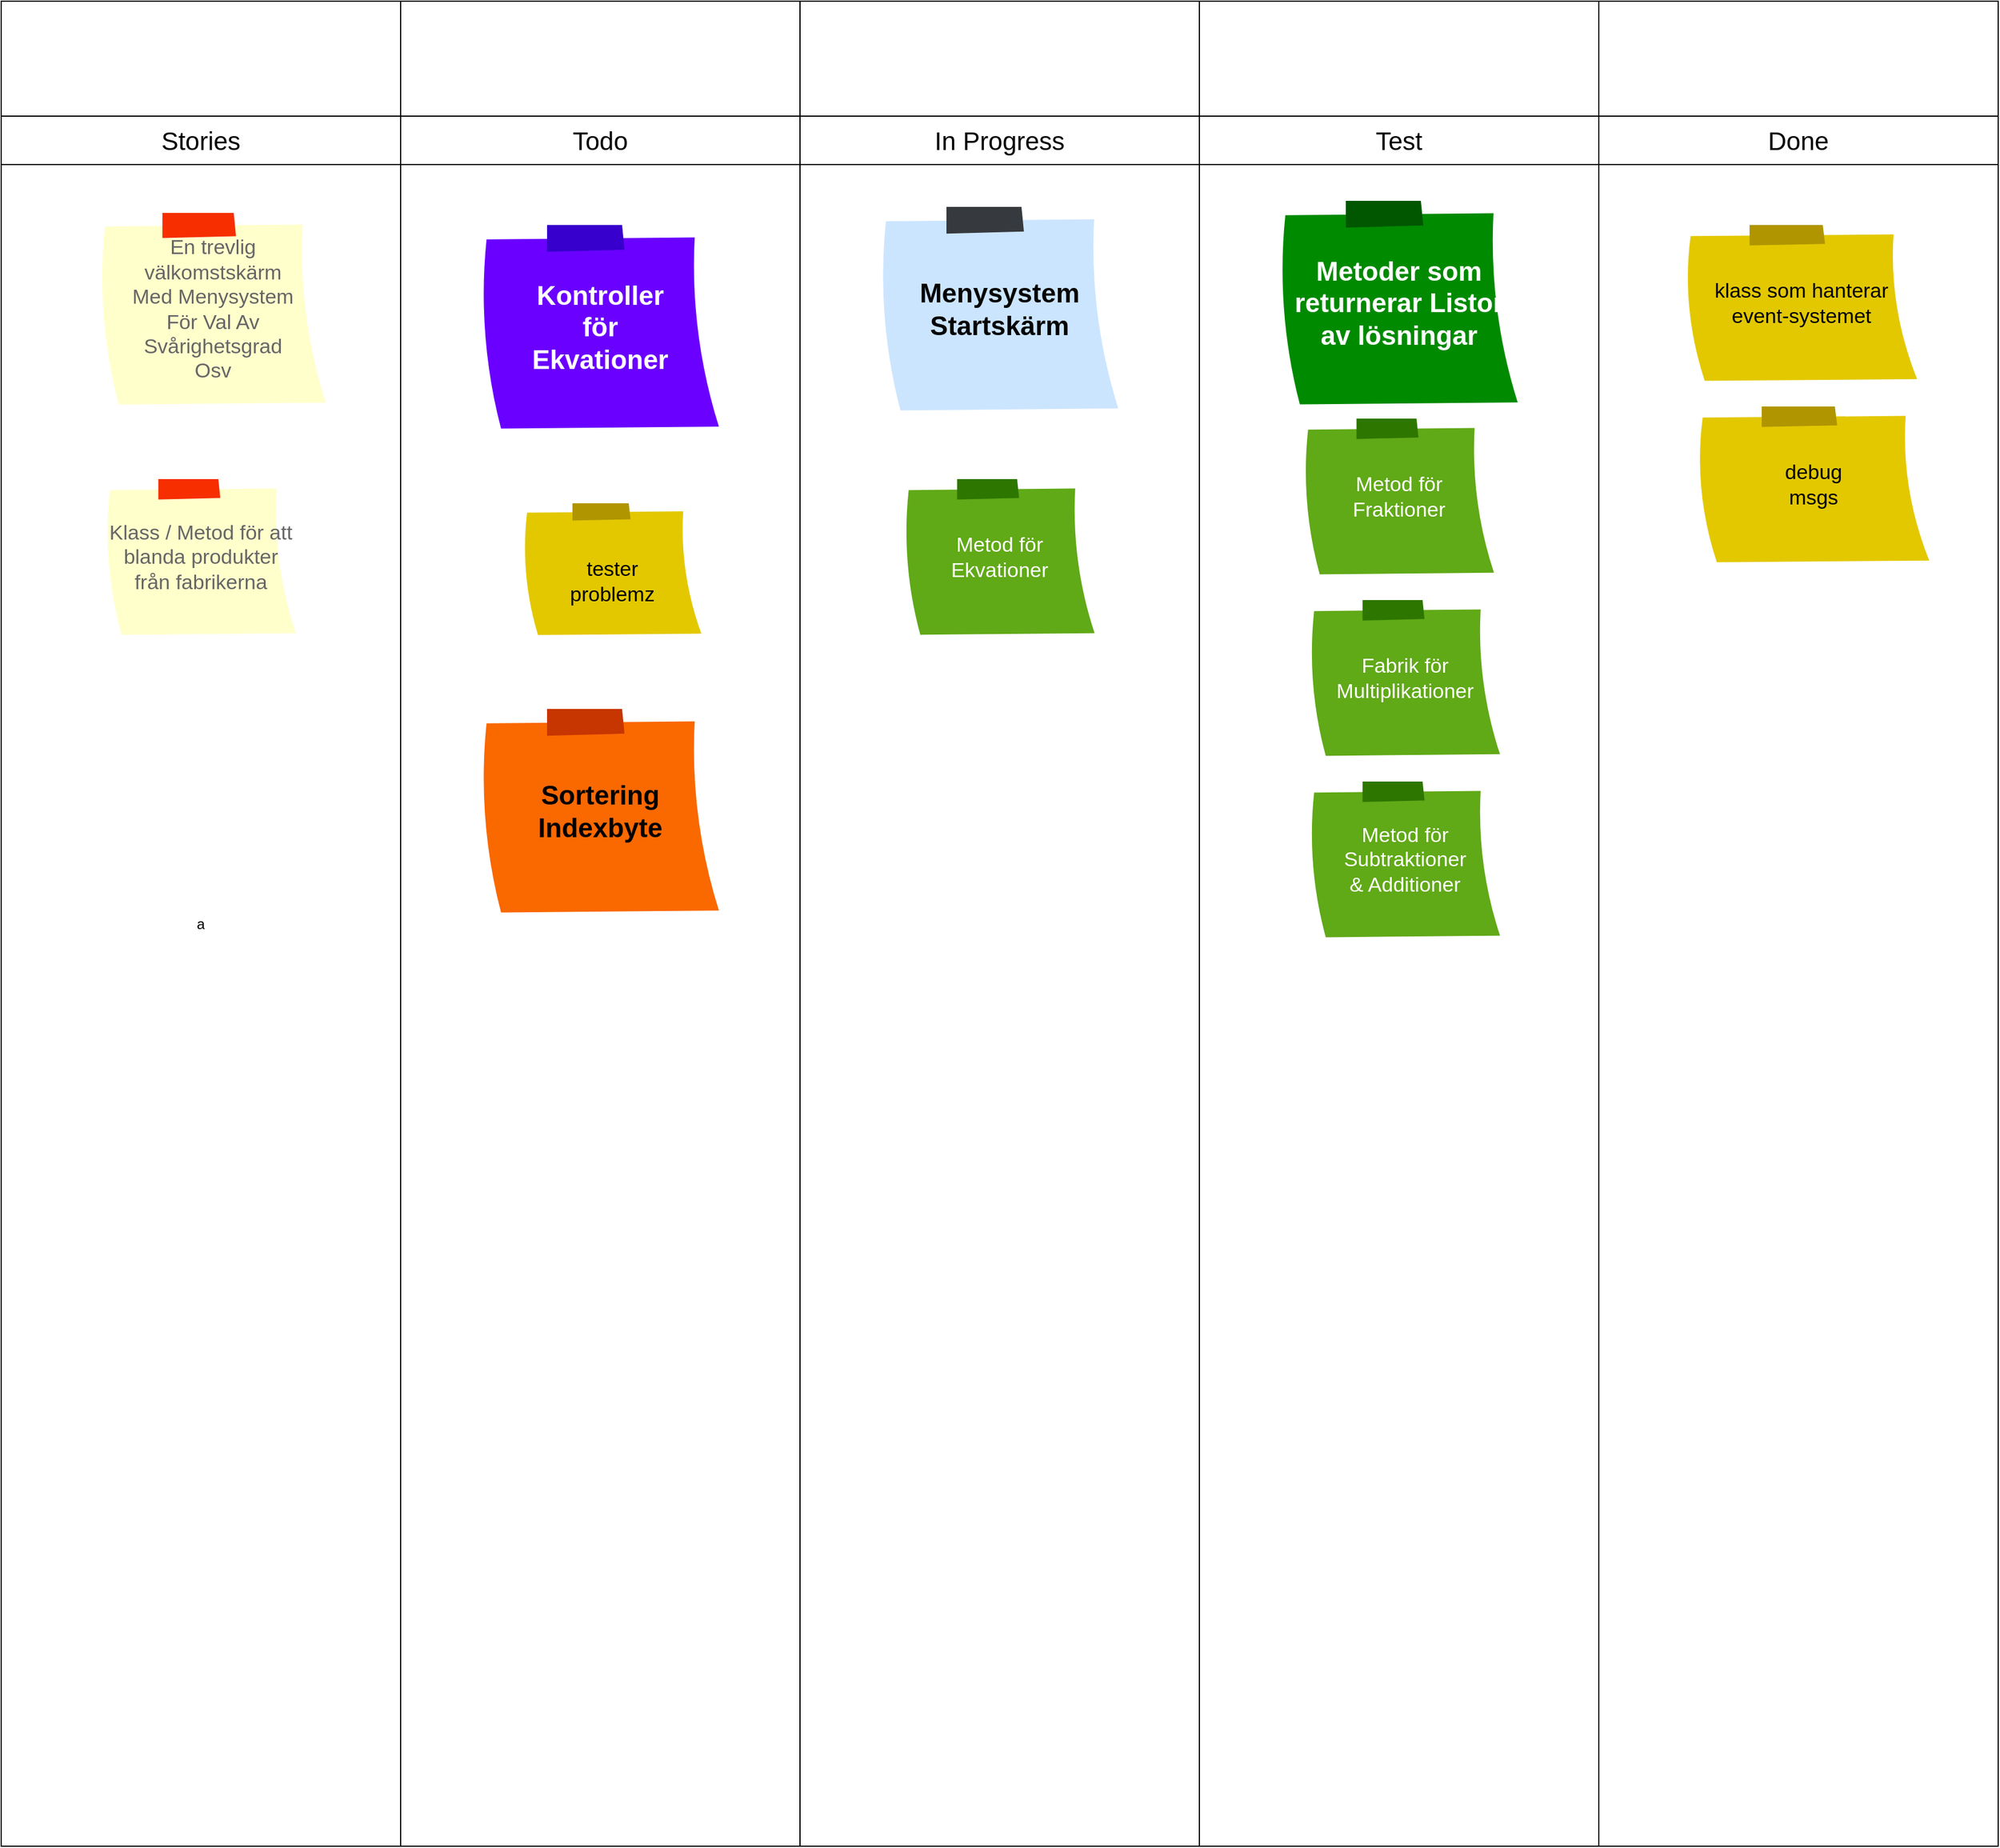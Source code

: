 <mxfile>
    <diagram id="UZQWn7GGHZrxWEEOcVtW" name="Page-1">
        <mxGraphModel dx="690" dy="1700" grid="1" gridSize="10" guides="1" tooltips="1" connect="1" arrows="1" fold="1" page="1" pageScale="1" pageWidth="827" pageHeight="1169" math="0" shadow="0">
            <root>
                <mxCell id="0"/>
                <mxCell id="1" parent="0"/>
                <mxCell id="2" value="" style="shape=table;startSize=0;container=1;collapsible=0;childLayout=tableLayout;" parent="1" vertex="1">
                    <mxGeometry y="-95" width="1650" height="1525" as="geometry"/>
                </mxCell>
                <mxCell id="3" value="" style="shape=partialRectangle;collapsible=0;dropTarget=0;pointerEvents=0;fillColor=none;top=0;left=0;bottom=0;right=0;points=[[0,0.5],[1,0.5]];portConstraint=eastwest;" parent="2" vertex="1">
                    <mxGeometry width="1650" height="1525" as="geometry"/>
                </mxCell>
                <mxCell id="4" value="a" style="shape=partialRectangle;html=1;whiteSpace=wrap;connectable=0;overflow=hidden;fillColor=none;top=0;left=0;bottom=0;right=0;pointerEvents=1;" parent="3" vertex="1">
                    <mxGeometry width="330" height="1525" as="geometry">
                        <mxRectangle width="330" height="1525" as="alternateBounds"/>
                    </mxGeometry>
                </mxCell>
                <mxCell id="5" value="" style="shape=partialRectangle;html=1;whiteSpace=wrap;connectable=0;overflow=hidden;fillColor=none;top=0;left=0;bottom=0;right=0;pointerEvents=1;" parent="3" vertex="1">
                    <mxGeometry x="330" width="330" height="1525" as="geometry">
                        <mxRectangle width="330" height="1525" as="alternateBounds"/>
                    </mxGeometry>
                </mxCell>
                <mxCell id="6" value="" style="shape=partialRectangle;html=1;whiteSpace=wrap;connectable=0;overflow=hidden;fillColor=none;top=0;left=0;bottom=0;right=0;pointerEvents=1;" parent="3" vertex="1">
                    <mxGeometry x="660" width="330" height="1525" as="geometry">
                        <mxRectangle width="330" height="1525" as="alternateBounds"/>
                    </mxGeometry>
                </mxCell>
                <mxCell id="7" value="" style="shape=partialRectangle;html=1;whiteSpace=wrap;connectable=0;overflow=hidden;fillColor=none;top=0;left=0;bottom=0;right=0;pointerEvents=1;" parent="3" vertex="1">
                    <mxGeometry x="990" width="330" height="1525" as="geometry">
                        <mxRectangle width="330" height="1525" as="alternateBounds"/>
                    </mxGeometry>
                </mxCell>
                <mxCell id="8" value="" style="shape=partialRectangle;html=1;whiteSpace=wrap;connectable=0;overflow=hidden;fillColor=none;top=0;left=0;bottom=0;right=0;pointerEvents=1;" parent="3" vertex="1">
                    <mxGeometry x="1320" width="330" height="1525" as="geometry">
                        <mxRectangle width="330" height="1525" as="alternateBounds"/>
                    </mxGeometry>
                </mxCell>
                <mxCell id="9" value="En trevlig välkomstskärm&lt;br&gt;Med Menysystem &lt;br&gt;För Val Av Svårighetsgrad&lt;br&gt;Osv" style="strokeWidth=1;shadow=0;dashed=0;align=center;html=1;shape=mxgraph.mockup.text.stickyNote2;fontColor=#666666;mainText=;fontSize=17;whiteSpace=wrap;fillColor=#ffffcc;strokeColor=#F62E00;" parent="1" vertex="1">
                    <mxGeometry x="80" y="80" width="190" height="160" as="geometry"/>
                </mxCell>
                <mxCell id="10" value="Fabrik för&lt;br&gt;Multiplikationer" style="strokeWidth=1;shadow=0;dashed=0;align=center;html=1;shape=mxgraph.mockup.text.stickyNote2;fontColor=#ffffff;mainText=;fontSize=17;whiteSpace=wrap;fillColor=#60a917;strokeColor=#2D7600;" parent="1" vertex="1">
                    <mxGeometry x="1080" y="400" width="160" height="130" as="geometry"/>
                </mxCell>
                <mxCell id="12" value="&lt;b&gt;&lt;font style=&quot;font-size: 22px&quot;&gt;Metoder som returnerar Listor av lösningar&lt;/font&gt;&lt;/b&gt;" style="strokeWidth=1;shadow=0;dashed=0;align=center;html=1;shape=mxgraph.mockup.text.stickyNote2;mainText=;fontSize=17;whiteSpace=wrap;fillColor=#008a00;strokeColor=#005700;fontColor=#ffffff;" parent="1" vertex="1">
                    <mxGeometry x="1055" y="70" width="200" height="170" as="geometry"/>
                </mxCell>
                <mxCell id="14" value="Klass / Metod för att blanda produkter från fabrikerna" style="strokeWidth=1;shadow=0;dashed=0;align=center;html=1;shape=mxgraph.mockup.text.stickyNote2;fontColor=#666666;mainText=;fontSize=17;whiteSpace=wrap;fillColor=#ffffcc;strokeColor=#F62E00;" parent="1" vertex="1">
                    <mxGeometry x="85" y="300" width="160" height="130" as="geometry"/>
                </mxCell>
                <mxCell id="15" value="&lt;font style=&quot;font-size: 21px&quot;&gt;Stories&lt;/font&gt;" style="rounded=0;whiteSpace=wrap;html=1;" parent="1" vertex="1">
                    <mxGeometry width="330" height="40" as="geometry"/>
                </mxCell>
                <mxCell id="16" value="&lt;font style=&quot;font-size: 21px&quot;&gt;Todo&lt;/font&gt;" style="rounded=0;whiteSpace=wrap;html=1;" parent="1" vertex="1">
                    <mxGeometry x="330" width="330" height="40" as="geometry"/>
                </mxCell>
                <mxCell id="17" value="&lt;font style=&quot;font-size: 21px&quot;&gt;Done&lt;/font&gt;" style="rounded=0;whiteSpace=wrap;html=1;" parent="1" vertex="1">
                    <mxGeometry x="1320" width="330" height="40" as="geometry"/>
                </mxCell>
                <mxCell id="18" value="&lt;font style=&quot;font-size: 21px&quot;&gt;Test&lt;/font&gt;" style="rounded=0;whiteSpace=wrap;html=1;" parent="1" vertex="1">
                    <mxGeometry x="990" width="330" height="40" as="geometry"/>
                </mxCell>
                <mxCell id="19" value="&lt;font style=&quot;font-size: 21px&quot;&gt;In Progress&lt;/font&gt;" style="rounded=0;whiteSpace=wrap;html=1;" parent="1" vertex="1">
                    <mxGeometry x="660" width="330" height="40" as="geometry"/>
                </mxCell>
                <mxCell id="11" value="Metod för&lt;br&gt;Subtraktioner&lt;br&gt;&amp;amp; Additioner" style="strokeWidth=1;shadow=0;dashed=0;align=center;html=1;shape=mxgraph.mockup.text.stickyNote2;fontColor=#ffffff;mainText=;fontSize=17;whiteSpace=wrap;fillColor=#60a917;strokeColor=#2D7600;" parent="1" vertex="1">
                    <mxGeometry x="1080" y="550" width="160" height="130" as="geometry"/>
                </mxCell>
                <mxCell id="20" value="Metod för&lt;br&gt;Fraktioner" style="strokeWidth=1;shadow=0;dashed=0;align=center;html=1;shape=mxgraph.mockup.text.stickyNote2;fontColor=#ffffff;mainText=;fontSize=17;whiteSpace=wrap;fillColor=#60a917;strokeColor=#2D7600;" parent="1" vertex="1">
                    <mxGeometry x="1075" y="250" width="160" height="130" as="geometry"/>
                </mxCell>
                <mxCell id="13" value="Metod för &lt;br&gt;Ekvationer" style="strokeWidth=1;shadow=0;dashed=0;align=center;html=1;shape=mxgraph.mockup.text.stickyNote2;fontColor=#ffffff;mainText=;fontSize=17;whiteSpace=wrap;fillColor=#60a917;strokeColor=#2D7600;" parent="1" vertex="1">
                    <mxGeometry x="745" y="300" width="160" height="130" as="geometry"/>
                </mxCell>
                <mxCell id="21" value="&lt;b&gt;&lt;font style=&quot;font-size: 22px&quot;&gt;Kontroller&lt;br&gt;för&lt;br&gt;Ekvationer&lt;br&gt;&lt;/font&gt;&lt;/b&gt;" style="strokeWidth=1;shadow=0;dashed=0;align=center;html=1;shape=mxgraph.mockup.text.stickyNote2;mainText=;fontSize=17;whiteSpace=wrap;fillColor=#6a00ff;strokeColor=#3700CC;fontColor=#ffffff;" parent="1" vertex="1">
                    <mxGeometry x="395" y="90" width="200" height="170" as="geometry"/>
                </mxCell>
                <mxCell id="22" value="klass som hanterar event-systemet" style="strokeWidth=1;shadow=0;dashed=0;align=center;html=1;shape=mxgraph.mockup.text.stickyNote2;fontColor=#000000;mainText=;fontSize=17;whiteSpace=wrap;fillColor=#e3c800;strokeColor=#B09500;" parent="1" vertex="1">
                    <mxGeometry x="1390" y="90" width="195" height="130" as="geometry"/>
                </mxCell>
                <mxCell id="23" value="debug&lt;br&gt;msgs" style="strokeWidth=1;shadow=0;dashed=0;align=center;html=1;shape=mxgraph.mockup.text.stickyNote2;fontColor=#000000;mainText=;fontSize=17;whiteSpace=wrap;fillColor=#e3c800;strokeColor=#B09500;" parent="1" vertex="1">
                    <mxGeometry x="1400" y="240" width="195" height="130" as="geometry"/>
                </mxCell>
                <mxCell id="24" value="&lt;br&gt;tester&lt;br&gt;problemz" style="strokeWidth=1;shadow=0;dashed=0;align=center;html=1;shape=mxgraph.mockup.text.stickyNote2;fontColor=#000000;mainText=;fontSize=17;whiteSpace=wrap;fillColor=#e3c800;strokeColor=#B09500;" parent="1" vertex="1">
                    <mxGeometry x="430" y="320" width="150" height="110" as="geometry"/>
                </mxCell>
                <mxCell id="25" value="&lt;b&gt;&lt;font style=&quot;font-size: 22px&quot;&gt;Sortering&lt;br&gt;Indexbyte&lt;br&gt;&lt;/font&gt;&lt;/b&gt;" style="strokeWidth=1;shadow=0;dashed=0;align=center;html=1;shape=mxgraph.mockup.text.stickyNote2;mainText=;fontSize=17;whiteSpace=wrap;fillColor=#fa6800;strokeColor=#C73500;fontColor=#000000;" parent="1" vertex="1">
                    <mxGeometry x="395" y="490" width="200" height="170" as="geometry"/>
                </mxCell>
                <mxCell id="26" value="&lt;b&gt;&lt;font style=&quot;font-size: 22px&quot;&gt;Menysystem&lt;br&gt;Startskärm&lt;br&gt;&lt;/font&gt;&lt;/b&gt;" style="strokeWidth=1;shadow=0;dashed=0;align=center;html=1;shape=mxgraph.mockup.text.stickyNote2;mainText=;fontSize=17;whiteSpace=wrap;fillColor=#cce5ff;strokeColor=#36393d;fontColor=#050505;" parent="1" vertex="1">
                    <mxGeometry x="725" y="75" width="200" height="170" as="geometry"/>
                </mxCell>
            </root>
        </mxGraphModel>
    </diagram>
</mxfile>